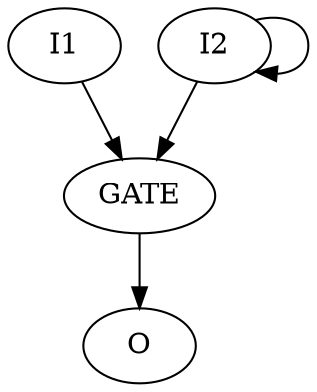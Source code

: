 digraph test {

I1 [LABEL = "INPUT"];
I2 [LABEL = "INPUT"];

GATE [LABEL = "AND2" ];

O [LABEL = "INPUT"];
I1 -> GATE -> O;
I2 -> GATE;
I2 -> I2;
}